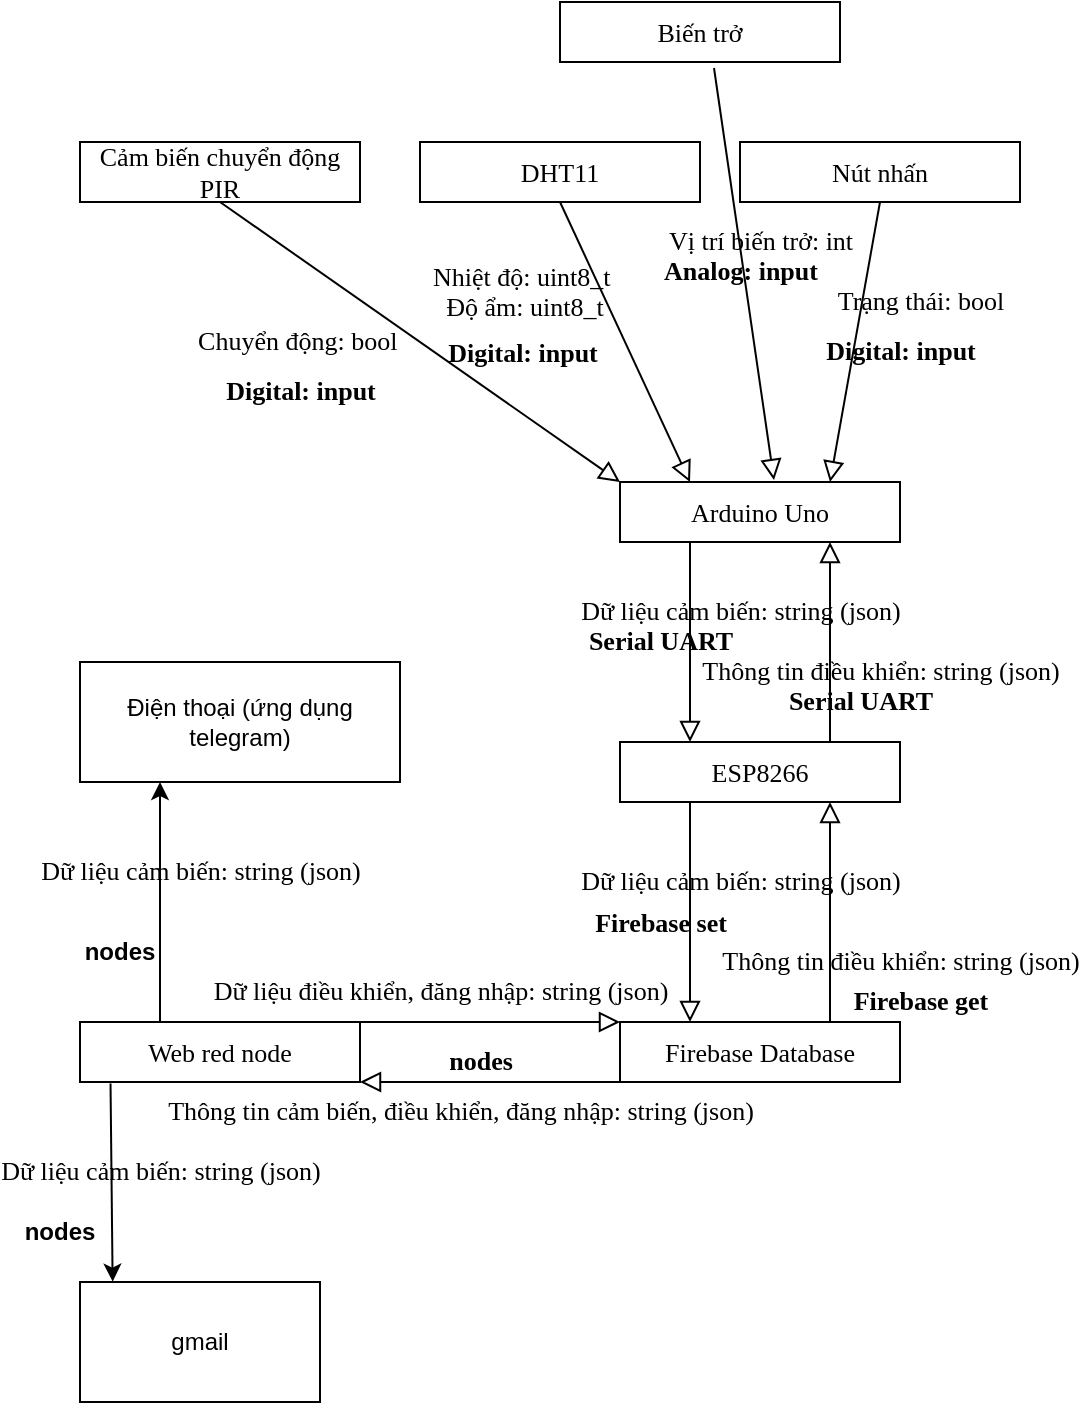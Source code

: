 <mxfile version="27.1.6">
  <diagram id="SDUCsIFCprQqo3zhPazO" name="Page-1">
    <mxGraphModel dx="847" dy="391" grid="1" gridSize="10" guides="1" tooltips="1" connect="1" arrows="1" fold="1" page="1" pageScale="1" pageWidth="827" pageHeight="1169" math="0" shadow="0">
      <root>
        <mxCell id="0" />
        <mxCell id="1" parent="0" />
        <mxCell id="2" value="Arduino Uno" style="fontStyle=0;whiteSpace=wrap;html=1;fontFamily=Times New Roman;fontSize=13;" parent="1" vertex="1">
          <mxGeometry x="310" y="330" width="140" height="30" as="geometry" />
        </mxCell>
        <mxCell id="3" value="DHT11" style="fontStyle=0;whiteSpace=wrap;html=1;fontFamily=Times New Roman;fontSize=13;" parent="1" vertex="1">
          <mxGeometry x="210" y="160" width="140" height="30" as="geometry" />
        </mxCell>
        <mxCell id="4" value="Cảm biến chuyển động PIR" style="fontStyle=0;whiteSpace=wrap;html=1;fontFamily=Times New Roman;fontSize=13;" parent="1" vertex="1">
          <mxGeometry x="40" y="160" width="140" height="30" as="geometry" />
        </mxCell>
        <mxCell id="5" value="ESP8266" style="fontStyle=0;whiteSpace=wrap;html=1;fontFamily=Times New Roman;fontSize=13;" parent="1" vertex="1">
          <mxGeometry x="310" y="460" width="140" height="30" as="geometry" />
        </mxCell>
        <mxCell id="15" value="&lt;span&gt;Chuyển động: bool&amp;nbsp;&lt;/span&gt;" style="endArrow=block;html=1;rounded=0;align=center;verticalAlign=bottom;endFill=0;labelBackgroundColor=none;endSize=8;exitX=0.5;exitY=1;exitDx=0;exitDy=0;entryX=0;entryY=0;entryDx=0;entryDy=0;fontFamily=Times New Roman;fontSize=13;fontStyle=0" parent="1" source="4" target="2" edge="1">
          <mxGeometry x="-0.356" y="-43" relative="1" as="geometry">
            <mxPoint x="330" y="320" as="sourcePoint" />
            <mxPoint x="330" y="390" as="targetPoint" />
            <mxPoint as="offset" />
          </mxGeometry>
        </mxCell>
        <mxCell id="16" value="Digital: input" style="resizable=0;html=1;align=center;verticalAlign=top;labelBackgroundColor=none;fontFamily=Times New Roman;fontSize=13;fontStyle=1" parent="15" connectable="0" vertex="1">
          <mxGeometry relative="1" as="geometry">
            <mxPoint x="-60" y="10" as="offset" />
          </mxGeometry>
        </mxCell>
        <mxCell id="26" value="Nút nhấn" style="fontStyle=0;whiteSpace=wrap;html=1;fontFamily=Times New Roman;fontSize=13;" parent="1" vertex="1">
          <mxGeometry x="370" y="160" width="140" height="30" as="geometry" />
        </mxCell>
        <mxCell id="27" value="&lt;span&gt;Nhiệt độ: uint8_t&amp;nbsp;&lt;/span&gt;&lt;div&gt;&lt;span&gt;Độ ẩm: uint8_t&lt;/span&gt;&lt;/div&gt;" style="endArrow=block;html=1;rounded=0;align=center;verticalAlign=bottom;endFill=0;labelBackgroundColor=none;endSize=8;exitX=0.5;exitY=1;exitDx=0;exitDy=0;entryX=0.25;entryY=0;entryDx=0;entryDy=0;fontFamily=Times New Roman;fontSize=13;fontStyle=0" parent="1" source="3" target="2" edge="1">
          <mxGeometry x="-0.356" y="-43" relative="1" as="geometry">
            <mxPoint x="390" y="50" as="sourcePoint" />
            <mxPoint x="590" y="190" as="targetPoint" />
            <mxPoint as="offset" />
          </mxGeometry>
        </mxCell>
        <mxCell id="28" value="Digital: input" style="resizable=0;html=1;align=center;verticalAlign=top;labelBackgroundColor=none;fontFamily=Times New Roman;fontSize=13;fontStyle=1" parent="27" connectable="0" vertex="1">
          <mxGeometry relative="1" as="geometry">
            <mxPoint x="-52" y="-9" as="offset" />
          </mxGeometry>
        </mxCell>
        <mxCell id="29" value="&lt;span&gt;Trạng thái: bool&lt;/span&gt;" style="endArrow=block;html=1;rounded=0;align=center;verticalAlign=bottom;endFill=0;labelBackgroundColor=none;endSize=8;exitX=0.5;exitY=1;exitDx=0;exitDy=0;entryX=0.75;entryY=0;entryDx=0;entryDy=0;fontFamily=Times New Roman;fontSize=13;fontStyle=0" parent="1" source="26" target="2" edge="1">
          <mxGeometry x="-0.219" y="30" relative="1" as="geometry">
            <mxPoint x="120" y="200" as="sourcePoint" />
            <mxPoint x="320" y="340" as="targetPoint" />
            <mxPoint as="offset" />
          </mxGeometry>
        </mxCell>
        <mxCell id="30" value="Digital: input" style="resizable=0;html=1;align=center;verticalAlign=top;labelBackgroundColor=none;fontFamily=Times New Roman;fontSize=13;fontStyle=1" parent="29" connectable="0" vertex="1">
          <mxGeometry relative="1" as="geometry">
            <mxPoint x="22" y="-10" as="offset" />
          </mxGeometry>
        </mxCell>
        <mxCell id="31" value="&lt;br&gt;&lt;div&gt;&lt;span style=&quot;line-height: 11px;&quot;&gt;&lt;div style=&quot;&quot;&gt;&lt;span&gt;&lt;br&gt;&lt;/span&gt;&lt;/div&gt;&lt;div style=&quot;&quot;&gt;&lt;span&gt;&lt;br&gt;&lt;/span&gt;&lt;/div&gt;&lt;br&gt;&lt;br&gt;Serial UART&lt;/span&gt;&lt;/div&gt;" style="endArrow=block;html=1;rounded=0;align=center;verticalAlign=bottom;endFill=0;labelBackgroundColor=none;endSize=8;entryX=0.25;entryY=0;entryDx=0;entryDy=0;exitX=0.25;exitY=1;exitDx=0;exitDy=0;fontFamily=Times New Roman;fontSize=13;fontStyle=1" parent="1" source="2" target="5" edge="1">
          <mxGeometry x="0.2" y="-15" relative="1" as="geometry">
            <mxPoint x="450" y="330" as="sourcePoint" />
            <mxPoint x="760" y="510" as="targetPoint" />
            <mxPoint as="offset" />
          </mxGeometry>
        </mxCell>
        <mxCell id="32" value="Dữ liệu cảm biến: string (json)" style="resizable=0;html=1;align=center;verticalAlign=top;labelBackgroundColor=none;fontFamily=Times New Roman;fontSize=13;fontStyle=0" parent="31" connectable="0" vertex="1">
          <mxGeometry relative="1" as="geometry">
            <mxPoint x="25" y="-30" as="offset" />
          </mxGeometry>
        </mxCell>
        <mxCell id="35" value="Firebase Database" style="fontStyle=0;whiteSpace=wrap;html=1;fontFamily=Times New Roman;fontSize=13;" parent="1" vertex="1">
          <mxGeometry x="310" y="600" width="140" height="30" as="geometry" />
        </mxCell>
        <mxCell id="36" value="&lt;div&gt;Firebase set&lt;/div&gt;" style="endArrow=block;html=1;rounded=0;align=center;verticalAlign=bottom;endFill=0;labelBackgroundColor=none;endSize=8;entryX=0.25;entryY=0;entryDx=0;entryDy=0;exitX=0.25;exitY=1;exitDx=0;exitDy=0;fontFamily=Times New Roman;fontSize=13;fontStyle=1" parent="1" source="5" target="35" edge="1">
          <mxGeometry x="0.273" y="-15" relative="1" as="geometry">
            <mxPoint x="460" y="348" as="sourcePoint" />
            <mxPoint x="610" y="348" as="targetPoint" />
            <mxPoint y="1" as="offset" />
          </mxGeometry>
        </mxCell>
        <mxCell id="37" value="Dữ liệu cảm biến: string (json)" style="resizable=0;html=1;align=center;verticalAlign=top;labelBackgroundColor=none;fontFamily=Times New Roman;fontSize=13;fontStyle=0" parent="36" connectable="0" vertex="1">
          <mxGeometry relative="1" as="geometry">
            <mxPoint x="25" y="-30" as="offset" />
          </mxGeometry>
        </mxCell>
        <mxCell id="PyUKFxqLLR8SMniEjXXt-56" value="Dữ liệu cảm biến: string (json)" style="resizable=0;html=1;align=center;verticalAlign=top;labelBackgroundColor=none;fontFamily=Times New Roman;fontSize=13;fontStyle=0" connectable="0" vertex="1" parent="36">
          <mxGeometry relative="1" as="geometry">
            <mxPoint x="-245" y="-35" as="offset" />
          </mxGeometry>
        </mxCell>
        <mxCell id="PyUKFxqLLR8SMniEjXXt-62" value="Dữ liệu cảm biến: string (json)" style="resizable=0;html=1;align=center;verticalAlign=top;labelBackgroundColor=none;fontFamily=Times New Roman;fontSize=13;fontStyle=0" connectable="0" vertex="1" parent="36">
          <mxGeometry relative="1" as="geometry">
            <mxPoint x="-265" y="115" as="offset" />
          </mxGeometry>
        </mxCell>
        <mxCell id="43" value="&lt;div&gt;Firebase get&lt;/div&gt;" style="endArrow=block;html=1;rounded=0;align=center;verticalAlign=bottom;endFill=0;labelBackgroundColor=none;endSize=8;entryX=0.75;entryY=1;entryDx=0;entryDy=0;exitX=0.75;exitY=0;exitDx=0;exitDy=0;fontFamily=Times New Roman;fontSize=13;fontStyle=1" parent="1" source="35" target="5" edge="1">
          <mxGeometry x="-1" y="-45" relative="1" as="geometry">
            <mxPoint x="645" y="370" as="sourcePoint" />
            <mxPoint x="645" y="490" as="targetPoint" />
            <mxPoint as="offset" />
          </mxGeometry>
        </mxCell>
        <mxCell id="44" value="Thông tin điều khiển: string (json)" style="resizable=0;html=1;align=center;verticalAlign=top;labelBackgroundColor=none;fontFamily=Times New Roman;fontSize=13;fontStyle=0" parent="43" connectable="0" vertex="1">
          <mxGeometry relative="1" as="geometry">
            <mxPoint x="35" y="10" as="offset" />
          </mxGeometry>
        </mxCell>
        <mxCell id="45" value="&lt;span&gt;&lt;br&gt;&lt;/span&gt;&lt;div&gt;&lt;span style=&quot;line-height: 11px;&quot;&gt;&lt;div&gt;&lt;span&gt;&lt;br&gt;&lt;/span&gt;&lt;/div&gt;&lt;div&gt;&lt;span&gt;&lt;br&gt;&lt;/span&gt;&lt;/div&gt;&lt;br&gt;&lt;br&gt;Serial UART&lt;/span&gt;&lt;/div&gt;" style="endArrow=block;html=1;rounded=0;align=center;verticalAlign=bottom;endFill=0;labelBackgroundColor=none;endSize=8;entryX=0.75;entryY=1;entryDx=0;entryDy=0;exitX=0.75;exitY=0;exitDx=0;exitDy=0;fontFamily=Times New Roman;fontSize=13;fontStyle=1" parent="1" source="5" target="2" edge="1">
          <mxGeometry x="-0.8" y="-15" relative="1" as="geometry">
            <mxPoint x="355" y="370" as="sourcePoint" />
            <mxPoint x="355" y="470" as="targetPoint" />
            <mxPoint as="offset" />
          </mxGeometry>
        </mxCell>
        <mxCell id="46" value="Thông tin điều khiển: string (json)" style="resizable=0;html=1;align=center;verticalAlign=top;labelBackgroundColor=none;fontFamily=Times New Roman;fontSize=13;fontStyle=0" parent="45" connectable="0" vertex="1">
          <mxGeometry relative="1" as="geometry">
            <mxPoint x="25" as="offset" />
          </mxGeometry>
        </mxCell>
        <mxCell id="47" value="Web red node" style="fontStyle=0;whiteSpace=wrap;html=1;fontFamily=Times New Roman;fontSize=13;" parent="1" vertex="1">
          <mxGeometry x="40" y="600" width="140" height="30" as="geometry" />
        </mxCell>
        <mxCell id="48" value="&lt;div&gt;nodes&lt;/div&gt;" style="endArrow=block;html=1;rounded=0;align=center;verticalAlign=bottom;endFill=0;labelBackgroundColor=none;endSize=8;fontFamily=Times New Roman;fontSize=13;fontStyle=1;exitX=1;exitY=0;exitDx=0;exitDy=0;exitPerimeter=0;entryX=0;entryY=0;entryDx=0;entryDy=0;" parent="1" source="47" target="35" edge="1">
          <mxGeometry x="-0.077" y="-30" relative="1" as="geometry">
            <mxPoint x="230" y="600" as="sourcePoint" />
            <mxPoint x="310" y="608" as="targetPoint" />
            <mxPoint as="offset" />
          </mxGeometry>
        </mxCell>
        <mxCell id="49" value="Dữ liệu điều khiển, đăng nhập: string (json)" style="resizable=0;html=1;align=center;verticalAlign=top;labelBackgroundColor=none;fontFamily=Times New Roman;fontSize=13;fontStyle=0" parent="48" connectable="0" vertex="1">
          <mxGeometry relative="1" as="geometry">
            <mxPoint x="-25" y="-30" as="offset" />
          </mxGeometry>
        </mxCell>
        <mxCell id="50" value="" style="endArrow=block;html=1;rounded=0;align=center;verticalAlign=bottom;endFill=0;labelBackgroundColor=none;endSize=8;entryX=1;entryY=1;entryDx=0;entryDy=0;exitX=0;exitY=1;exitDx=0;exitDy=0;fontFamily=Times New Roman;fontSize=13;fontStyle=1;exitPerimeter=0;" parent="1" source="35" target="47" edge="1">
          <mxGeometry x="-1" y="-45" relative="1" as="geometry">
            <mxPoint x="425" y="610" as="sourcePoint" />
            <mxPoint x="425" y="500" as="targetPoint" />
            <mxPoint as="offset" />
          </mxGeometry>
        </mxCell>
        <mxCell id="51" value="Thông tin cảm biến, điều khiển, đăng nhập: string (json)" style="resizable=0;html=1;align=center;verticalAlign=top;labelBackgroundColor=none;fontFamily=Times New Roman;fontSize=13;fontStyle=0" parent="50" connectable="0" vertex="1">
          <mxGeometry relative="1" as="geometry">
            <mxPoint x="-15" as="offset" />
          </mxGeometry>
        </mxCell>
        <mxCell id="52" value="Biến trở" style="fontStyle=0;whiteSpace=wrap;html=1;fontFamily=Times New Roman;fontSize=13;" parent="1" vertex="1">
          <mxGeometry x="280" y="90" width="140" height="30" as="geometry" />
        </mxCell>
        <mxCell id="53" value="Vị trí biến trở: int" style="endArrow=block;html=1;rounded=0;align=center;verticalAlign=bottom;endFill=0;labelBackgroundColor=none;endSize=8;exitX=0.55;exitY=1.1;exitDx=0;exitDy=0;entryX=0.55;entryY=-0.033;entryDx=0;entryDy=0;fontFamily=Times New Roman;fontSize=13;fontStyle=0;exitPerimeter=0;entryPerimeter=0;" parent="1" source="52" target="2" edge="1">
          <mxGeometry x="-0.046" y="9" relative="1" as="geometry">
            <mxPoint x="450" y="200" as="sourcePoint" />
            <mxPoint x="425" y="340" as="targetPoint" />
            <mxPoint as="offset" />
          </mxGeometry>
        </mxCell>
        <mxCell id="54" value="Analog: input" style="resizable=0;html=1;align=center;verticalAlign=top;labelBackgroundColor=none;fontFamily=Times New Roman;fontSize=13;fontStyle=1" parent="53" connectable="0" vertex="1">
          <mxGeometry relative="1" as="geometry">
            <mxPoint x="-2" y="-16" as="offset" />
          </mxGeometry>
        </mxCell>
        <mxCell id="PyUKFxqLLR8SMniEjXXt-54" value="Điện thoại (ứng dụng telegram)" style="rounded=0;whiteSpace=wrap;html=1;" vertex="1" parent="1">
          <mxGeometry x="40" y="420" width="160" height="60" as="geometry" />
        </mxCell>
        <mxCell id="PyUKFxqLLR8SMniEjXXt-55" value="" style="endArrow=classic;html=1;rounded=0;entryX=0.25;entryY=1;entryDx=0;entryDy=0;" edge="1" parent="1" target="PyUKFxqLLR8SMniEjXXt-54">
          <mxGeometry width="50" height="50" relative="1" as="geometry">
            <mxPoint x="80" y="600" as="sourcePoint" />
            <mxPoint x="50" y="530" as="targetPoint" />
          </mxGeometry>
        </mxCell>
        <mxCell id="PyUKFxqLLR8SMniEjXXt-59" value="&lt;b&gt;nodes&lt;/b&gt;" style="text;html=1;align=center;verticalAlign=middle;whiteSpace=wrap;rounded=0;" vertex="1" parent="1">
          <mxGeometry x="30" y="550" width="60" height="30" as="geometry" />
        </mxCell>
        <mxCell id="PyUKFxqLLR8SMniEjXXt-60" value="gmail" style="rounded=0;whiteSpace=wrap;html=1;" vertex="1" parent="1">
          <mxGeometry x="40" y="730" width="120" height="60" as="geometry" />
        </mxCell>
        <mxCell id="PyUKFxqLLR8SMniEjXXt-61" value="" style="endArrow=classic;html=1;rounded=0;exitX=0.109;exitY=1.026;exitDx=0;exitDy=0;exitPerimeter=0;entryX=0.136;entryY=-0.003;entryDx=0;entryDy=0;entryPerimeter=0;" edge="1" parent="1" source="47" target="PyUKFxqLLR8SMniEjXXt-60">
          <mxGeometry width="50" height="50" relative="1" as="geometry">
            <mxPoint x="300" y="700" as="sourcePoint" />
            <mxPoint x="350" y="650" as="targetPoint" />
          </mxGeometry>
        </mxCell>
        <mxCell id="PyUKFxqLLR8SMniEjXXt-63" value="&lt;b&gt;nodes&lt;/b&gt;" style="text;html=1;align=center;verticalAlign=middle;whiteSpace=wrap;rounded=0;" vertex="1" parent="1">
          <mxGeometry y="690" width="60" height="30" as="geometry" />
        </mxCell>
      </root>
    </mxGraphModel>
  </diagram>
</mxfile>
